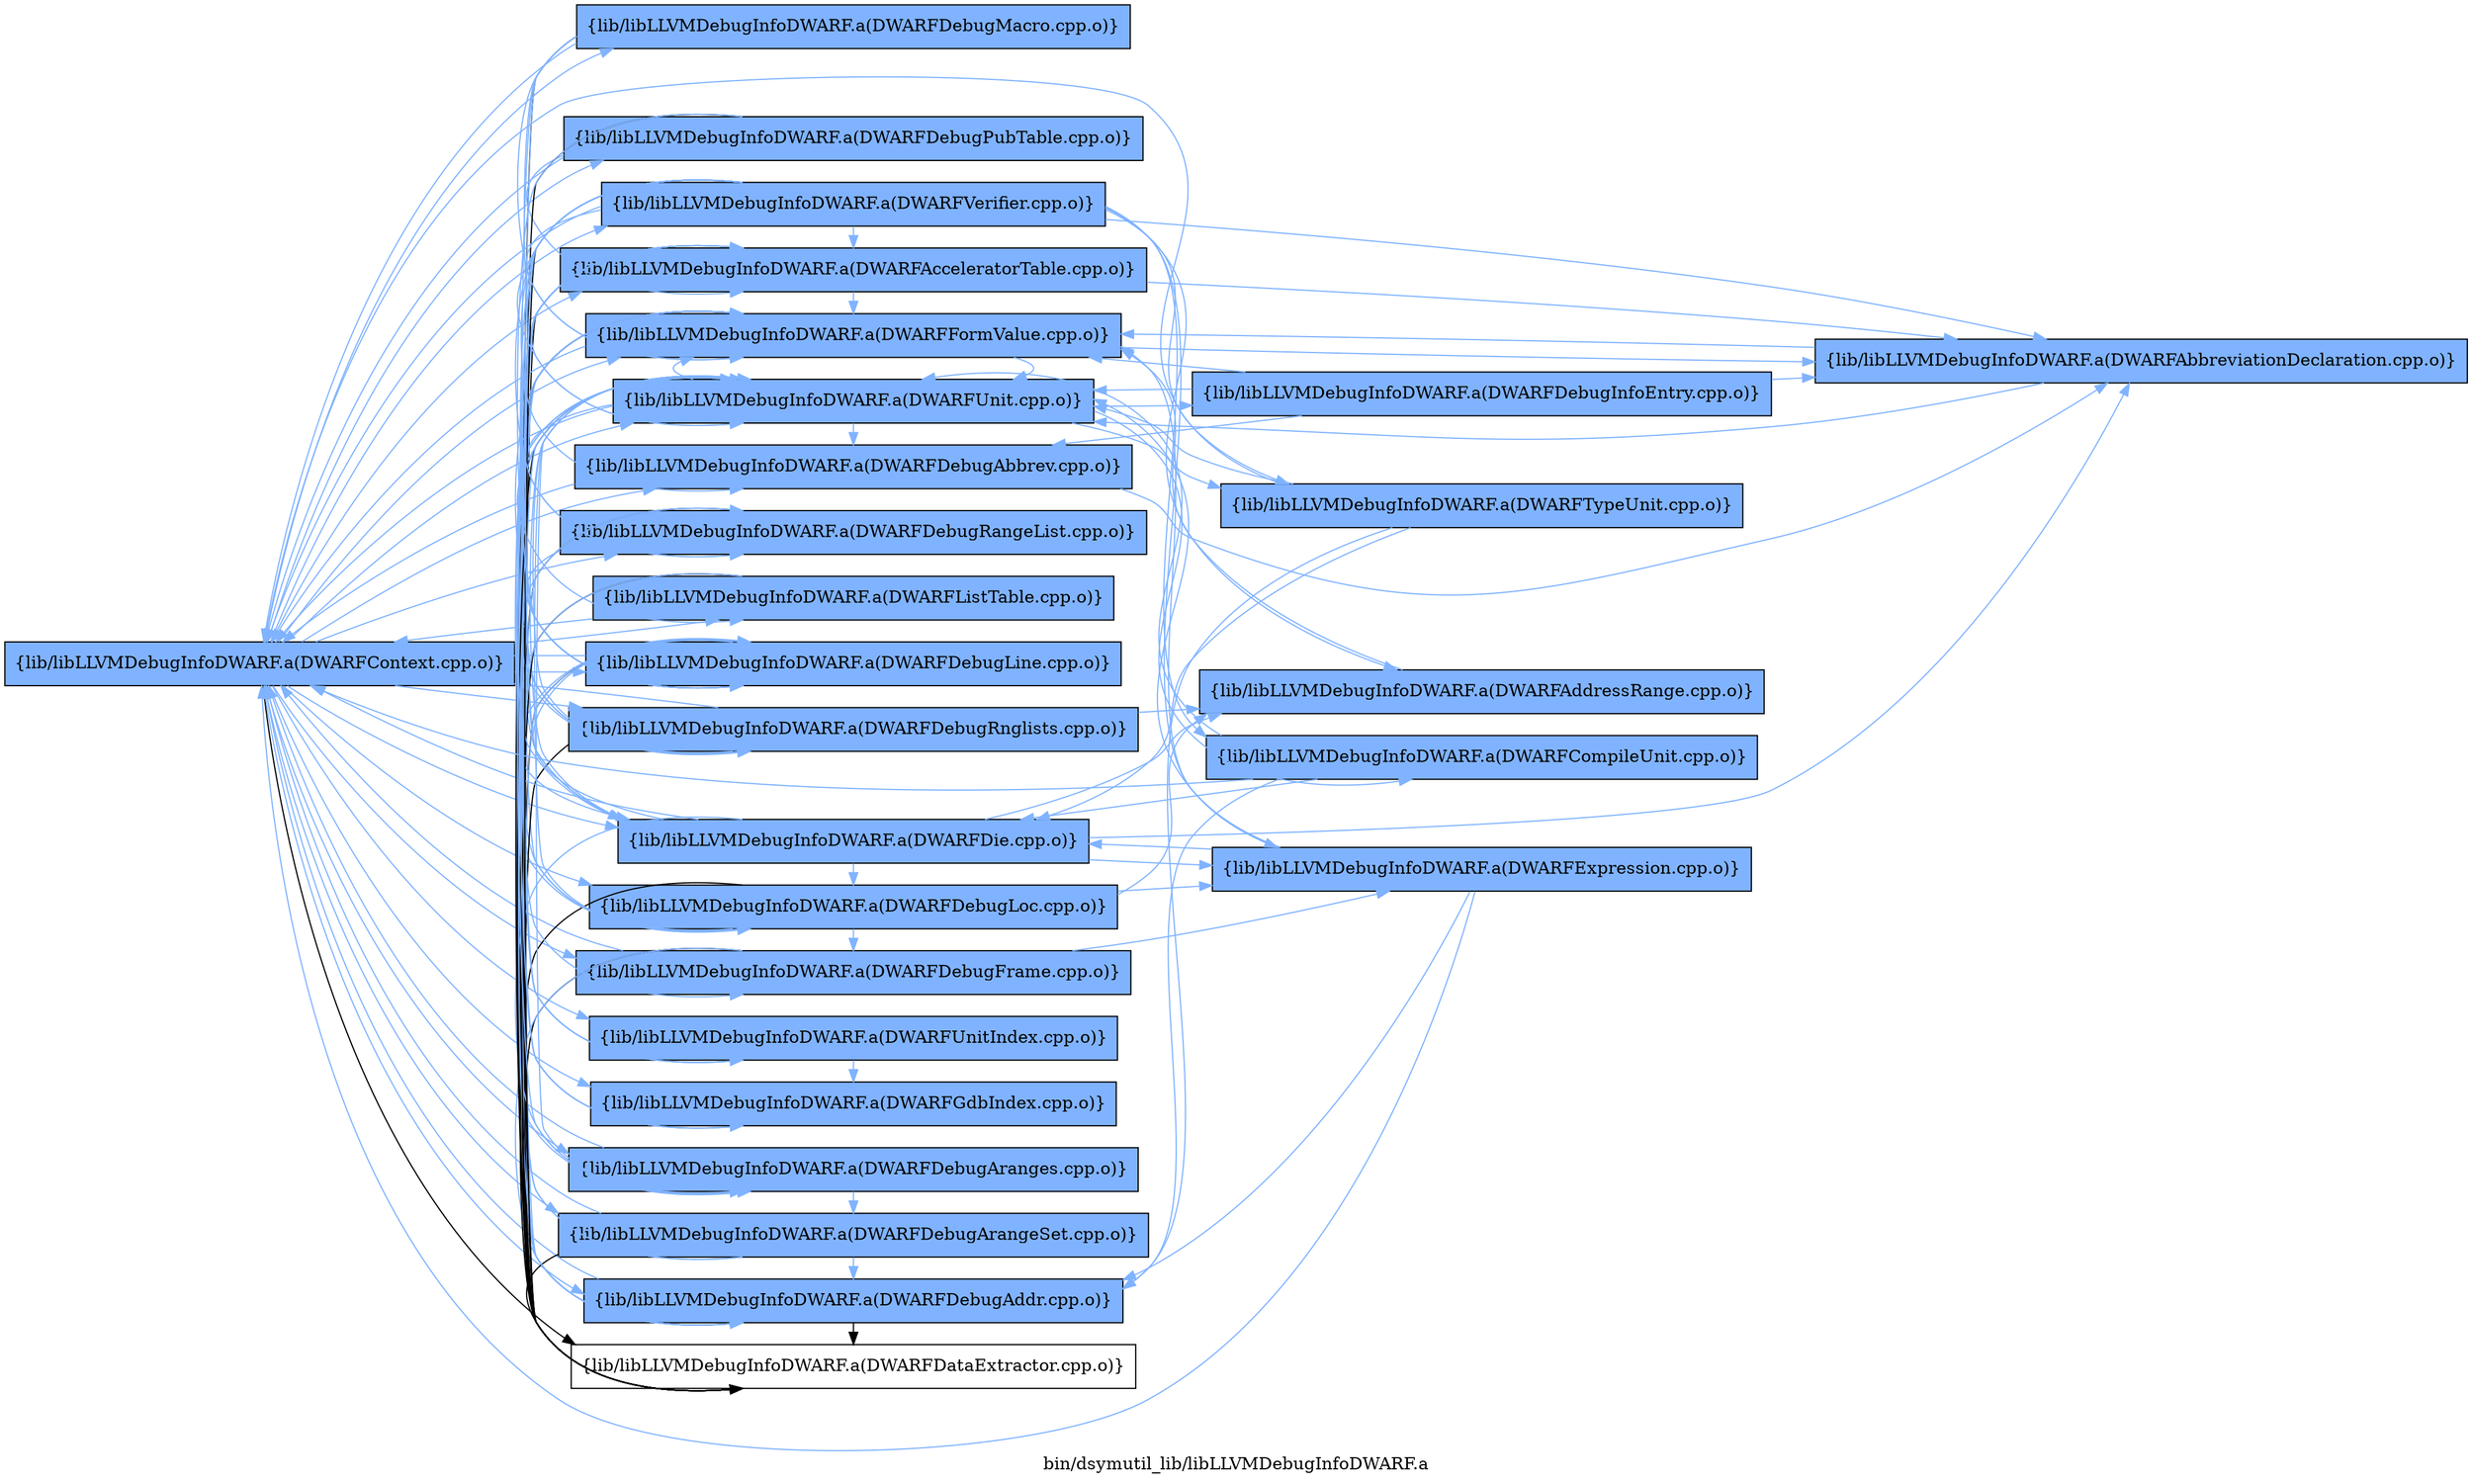 digraph "bin/dsymutil_lib/libLLVMDebugInfoDWARF.a" {
	label="bin/dsymutil_lib/libLLVMDebugInfoDWARF.a";
	rankdir=LR;
	{ rank=same; Node0x562b7e10b0b8;  }
	{ rank=same; Node0x562b7e10c198; Node0x562b7e10c9b8; Node0x562b7e10c328; Node0x562b7e10d4f8; Node0x562b7e10e0d8; Node0x562b7e10d868; Node0x562b7e0ec078; Node0x562b7e0ee198; Node0x562b7e0edc48; Node0x562b7e0ef548; Node0x562b7e0eed78; Node0x562b7e0ee698; Node0x562b7e10edf8; Node0x562b7e10f4d8; Node0x562b7e10dae8; Node0x562b7e0f4b38; Node0x562b7e0f5718; Node0x562b7e0f6438; Node0x562b7e0f5b28; Node0x562b7e0f7bf8;  }
	{ rank=same; Node0x562b7e10b0b8;  }
	{ rank=same; Node0x562b7e10c198; Node0x562b7e10c9b8; Node0x562b7e10c328; Node0x562b7e10d4f8; Node0x562b7e10e0d8; Node0x562b7e10d868; Node0x562b7e0ec078; Node0x562b7e0ee198; Node0x562b7e0edc48; Node0x562b7e0ef548; Node0x562b7e0eed78; Node0x562b7e0ee698; Node0x562b7e10edf8; Node0x562b7e10f4d8; Node0x562b7e10dae8; Node0x562b7e0f4b38; Node0x562b7e0f5718; Node0x562b7e0f6438; Node0x562b7e0f5b28; Node0x562b7e0f7bf8;  }

	Node0x562b7e10b0b8 [shape=record,shape=box,group=1,style=filled,fillcolor="0.600000 0.5 1",label="{lib/libLLVMDebugInfoDWARF.a(DWARFContext.cpp.o)}"];
	Node0x562b7e10b0b8 -> Node0x562b7e10c198[color="0.600000 0.5 1"];
	Node0x562b7e10b0b8 -> Node0x562b7e10c9b8;
	Node0x562b7e10b0b8 -> Node0x562b7e10c328[color="0.600000 0.5 1"];
	Node0x562b7e10b0b8 -> Node0x562b7e10d4f8[color="0.600000 0.5 1"];
	Node0x562b7e10b0b8 -> Node0x562b7e10e0d8[color="0.600000 0.5 1"];
	Node0x562b7e10b0b8 -> Node0x562b7e10d868[color="0.600000 0.5 1"];
	Node0x562b7e10b0b8 -> Node0x562b7e0ec078[color="0.600000 0.5 1"];
	Node0x562b7e10b0b8 -> Node0x562b7e0ee198[color="0.600000 0.5 1"];
	Node0x562b7e10b0b8 -> Node0x562b7e0edc48[color="0.600000 0.5 1"];
	Node0x562b7e10b0b8 -> Node0x562b7e0ef548[color="0.600000 0.5 1"];
	Node0x562b7e10b0b8 -> Node0x562b7e0eed78[color="0.600000 0.5 1"];
	Node0x562b7e10b0b8 -> Node0x562b7e0ee698[color="0.600000 0.5 1"];
	Node0x562b7e10b0b8 -> Node0x562b7e10edf8[color="0.600000 0.5 1"];
	Node0x562b7e10b0b8 -> Node0x562b7e10f4d8[color="0.600000 0.5 1"];
	Node0x562b7e10b0b8 -> Node0x562b7e10dae8[color="0.600000 0.5 1"];
	Node0x562b7e10b0b8 -> Node0x562b7e0f4b38[color="0.600000 0.5 1"];
	Node0x562b7e10b0b8 -> Node0x562b7e0f5718[color="0.600000 0.5 1"];
	Node0x562b7e10b0b8 -> Node0x562b7e0f6438[color="0.600000 0.5 1"];
	Node0x562b7e10b0b8 -> Node0x562b7e0f5b28[color="0.600000 0.5 1"];
	Node0x562b7e10b0b8 -> Node0x562b7e0f7bf8[color="0.600000 0.5 1"];
	Node0x562b7e10a758 [shape=record,shape=box,group=1,style=filled,fillcolor="0.600000 0.5 1",label="{lib/libLLVMDebugInfoDWARF.a(DWARFAbbreviationDeclaration.cpp.o)}"];
	Node0x562b7e10a758 -> Node0x562b7e10dae8[color="0.600000 0.5 1"];
	Node0x562b7e10a758 -> Node0x562b7e0f5b28[color="0.600000 0.5 1"];
	Node0x562b7e10f4d8 [shape=record,shape=box,group=1,style=filled,fillcolor="0.600000 0.5 1",label="{lib/libLLVMDebugInfoDWARF.a(DWARFDie.cpp.o)}"];
	Node0x562b7e10f4d8 -> Node0x562b7e10a758[color="0.600000 0.5 1"];
	Node0x562b7e10f4d8 -> Node0x562b7e10b0b8[color="0.600000 0.5 1"];
	Node0x562b7e10f4d8 -> Node0x562b7e10d868[color="0.600000 0.5 1"];
	Node0x562b7e10f4d8 -> Node0x562b7e0ee198[color="0.600000 0.5 1"];
	Node0x562b7e10f4d8 -> Node0x562b7e0edc48[color="0.600000 0.5 1"];
	Node0x562b7e10f4d8 -> Node0x562b7e0ed518[color="0.600000 0.5 1"];
	Node0x562b7e10f4d8 -> Node0x562b7e10fca8[color="0.600000 0.5 1"];
	Node0x562b7e10f4d8 -> Node0x562b7e10dae8[color="0.600000 0.5 1"];
	Node0x562b7e10f4d8 -> Node0x562b7e0f5b28[color="0.600000 0.5 1"];
	Node0x562b7e10dae8 [shape=record,shape=box,group=1,style=filled,fillcolor="0.600000 0.5 1",label="{lib/libLLVMDebugInfoDWARF.a(DWARFFormValue.cpp.o)}"];
	Node0x562b7e10dae8 -> Node0x562b7e10a758[color="0.600000 0.5 1"];
	Node0x562b7e10dae8 -> Node0x562b7e10b0b8[color="0.600000 0.5 1"];
	Node0x562b7e10dae8 -> Node0x562b7e10c9b8;
	Node0x562b7e10dae8 -> Node0x562b7e10d4f8[color="0.600000 0.5 1"];
	Node0x562b7e10dae8 -> Node0x562b7e0f5b28[color="0.600000 0.5 1"];
	Node0x562b7e0f5b28 [shape=record,shape=box,group=1,style=filled,fillcolor="0.600000 0.5 1",label="{lib/libLLVMDebugInfoDWARF.a(DWARFUnit.cpp.o)}"];
	Node0x562b7e0f5b28 -> Node0x562b7e10b0b8[color="0.600000 0.5 1"];
	Node0x562b7e0f5b28 -> Node0x562b7e10c9b8;
	Node0x562b7e0f5b28 -> Node0x562b7e10c328[color="0.600000 0.5 1"];
	Node0x562b7e0f5b28 -> Node0x562b7e10d868[color="0.600000 0.5 1"];
	Node0x562b7e0f5b28 -> Node0x562b7e0edc48[color="0.600000 0.5 1"];
	Node0x562b7e0f5b28 -> Node0x562b7e0ee698[color="0.600000 0.5 1"];
	Node0x562b7e0f5b28 -> Node0x562b7e10edf8[color="0.600000 0.5 1"];
	Node0x562b7e0f5b28 -> Node0x562b7e10f4d8[color="0.600000 0.5 1"];
	Node0x562b7e0f5b28 -> Node0x562b7e10dae8[color="0.600000 0.5 1"];
	Node0x562b7e0f5b28 -> Node0x562b7e0f5718[color="0.600000 0.5 1"];
	Node0x562b7e0f5b28 -> Node0x562b7e0f6438[color="0.600000 0.5 1"];
	Node0x562b7e0f5b28 -> Node0x562b7e0f67a8[color="0.600000 0.5 1"];
	Node0x562b7e0f5b28 -> Node0x562b7e0f7568[color="0.600000 0.5 1"];
	Node0x562b7e0f5b28 -> Node0x562b7e0f81e8[color="0.600000 0.5 1"];
	Node0x562b7e10fca8 [shape=record,shape=box,group=1,style=filled,fillcolor="0.600000 0.5 1",label="{lib/libLLVMDebugInfoDWARF.a(DWARFExpression.cpp.o)}"];
	Node0x562b7e10fca8 -> Node0x562b7e10b0b8[color="0.600000 0.5 1"];
	Node0x562b7e10fca8 -> Node0x562b7e10d4f8[color="0.600000 0.5 1"];
	Node0x562b7e10fca8 -> Node0x562b7e10f4d8[color="0.600000 0.5 1"];
	Node0x562b7e10fca8 -> Node0x562b7e10dae8[color="0.600000 0.5 1"];
	Node0x562b7e10fca8 -> Node0x562b7e0f5b28[color="0.600000 0.5 1"];
	Node0x562b7e10c198 [shape=record,shape=box,group=1,style=filled,fillcolor="0.600000 0.5 1",label="{lib/libLLVMDebugInfoDWARF.a(DWARFAcceleratorTable.cpp.o)}"];
	Node0x562b7e10c198 -> Node0x562b7e10a758[color="0.600000 0.5 1"];
	Node0x562b7e10c198 -> Node0x562b7e10c9b8;
	Node0x562b7e10c198 -> Node0x562b7e10dae8[color="0.600000 0.5 1"];
	Node0x562b7e10c9b8 [shape=record,shape=box,group=0,label="{lib/libLLVMDebugInfoDWARF.a(DWARFDataExtractor.cpp.o)}"];
	Node0x562b7e10c328 [shape=record,shape=box,group=1,style=filled,fillcolor="0.600000 0.5 1",label="{lib/libLLVMDebugInfoDWARF.a(DWARFDebugAbbrev.cpp.o)}"];
	Node0x562b7e10c328 -> Node0x562b7e10a758[color="0.600000 0.5 1"];
	Node0x562b7e10c328 -> Node0x562b7e10b0b8[color="0.600000 0.5 1"];
	Node0x562b7e10d4f8 [shape=record,shape=box,group=1,style=filled,fillcolor="0.600000 0.5 1",label="{lib/libLLVMDebugInfoDWARF.a(DWARFDebugAddr.cpp.o)}"];
	Node0x562b7e10d4f8 -> Node0x562b7e10b0b8[color="0.600000 0.5 1"];
	Node0x562b7e10d4f8 -> Node0x562b7e10c198[color="0.600000 0.5 1"];
	Node0x562b7e10d4f8 -> Node0x562b7e10c9b8;
	Node0x562b7e10e0d8 [shape=record,shape=box,group=1,style=filled,fillcolor="0.600000 0.5 1",label="{lib/libLLVMDebugInfoDWARF.a(DWARFDebugArangeSet.cpp.o)}"];
	Node0x562b7e10e0d8 -> Node0x562b7e10b0b8[color="0.600000 0.5 1"];
	Node0x562b7e10e0d8 -> Node0x562b7e10c198[color="0.600000 0.5 1"];
	Node0x562b7e10e0d8 -> Node0x562b7e10c9b8;
	Node0x562b7e10e0d8 -> Node0x562b7e10d4f8[color="0.600000 0.5 1"];
	Node0x562b7e10e0d8 -> Node0x562b7e10dae8[color="0.600000 0.5 1"];
	Node0x562b7e10d868 [shape=record,shape=box,group=1,style=filled,fillcolor="0.600000 0.5 1",label="{lib/libLLVMDebugInfoDWARF.a(DWARFDebugAranges.cpp.o)}"];
	Node0x562b7e10d868 -> Node0x562b7e10b0b8[color="0.600000 0.5 1"];
	Node0x562b7e10d868 -> Node0x562b7e10e0d8[color="0.600000 0.5 1"];
	Node0x562b7e10d868 -> Node0x562b7e0f5b28[color="0.600000 0.5 1"];
	Node0x562b7e0ec078 [shape=record,shape=box,group=1,style=filled,fillcolor="0.600000 0.5 1",label="{lib/libLLVMDebugInfoDWARF.a(DWARFDebugFrame.cpp.o)}"];
	Node0x562b7e0ec078 -> Node0x562b7e10b0b8[color="0.600000 0.5 1"];
	Node0x562b7e0ec078 -> Node0x562b7e10c9b8;
	Node0x562b7e0ec078 -> Node0x562b7e10d4f8[color="0.600000 0.5 1"];
	Node0x562b7e0ec078 -> Node0x562b7e10fca8[color="0.600000 0.5 1"];
	Node0x562b7e0ee198 [shape=record,shape=box,group=1,style=filled,fillcolor="0.600000 0.5 1",label="{lib/libLLVMDebugInfoDWARF.a(DWARFDebugLine.cpp.o)}"];
	Node0x562b7e0ee198 -> Node0x562b7e10b0b8[color="0.600000 0.5 1"];
	Node0x562b7e0ee198 -> Node0x562b7e10c198[color="0.600000 0.5 1"];
	Node0x562b7e0ee198 -> Node0x562b7e10c9b8;
	Node0x562b7e0ee198 -> Node0x562b7e10d4f8[color="0.600000 0.5 1"];
	Node0x562b7e0ee198 -> Node0x562b7e10f4d8[color="0.600000 0.5 1"];
	Node0x562b7e0ee198 -> Node0x562b7e10dae8[color="0.600000 0.5 1"];
	Node0x562b7e0ee198 -> Node0x562b7e0f5b28[color="0.600000 0.5 1"];
	Node0x562b7e0edc48 [shape=record,shape=box,group=1,style=filled,fillcolor="0.600000 0.5 1",label="{lib/libLLVMDebugInfoDWARF.a(DWARFDebugLoc.cpp.o)}"];
	Node0x562b7e0edc48 -> Node0x562b7e10c198[color="0.600000 0.5 1"];
	Node0x562b7e0edc48 -> Node0x562b7e10c9b8;
	Node0x562b7e0edc48 -> Node0x562b7e0ec078[color="0.600000 0.5 1"];
	Node0x562b7e0edc48 -> Node0x562b7e0ed518[color="0.600000 0.5 1"];
	Node0x562b7e0edc48 -> Node0x562b7e10fca8[color="0.600000 0.5 1"];
	Node0x562b7e0edc48 -> Node0x562b7e10dae8[color="0.600000 0.5 1"];
	Node0x562b7e0edc48 -> Node0x562b7e0f5b28[color="0.600000 0.5 1"];
	Node0x562b7e0ef548 [shape=record,shape=box,group=1,style=filled,fillcolor="0.600000 0.5 1",label="{lib/libLLVMDebugInfoDWARF.a(DWARFDebugMacro.cpp.o)}"];
	Node0x562b7e0ef548 -> Node0x562b7e10b0b8[color="0.600000 0.5 1"];
	Node0x562b7e0ef548 -> Node0x562b7e10c9b8;
	Node0x562b7e0ef548 -> Node0x562b7e10d4f8[color="0.600000 0.5 1"];
	Node0x562b7e0ef548 -> Node0x562b7e10f4d8[color="0.600000 0.5 1"];
	Node0x562b7e0ef548 -> Node0x562b7e10dae8[color="0.600000 0.5 1"];
	Node0x562b7e0ef548 -> Node0x562b7e0f5b28[color="0.600000 0.5 1"];
	Node0x562b7e0eed78 [shape=record,shape=box,group=1,style=filled,fillcolor="0.600000 0.5 1",label="{lib/libLLVMDebugInfoDWARF.a(DWARFDebugPubTable.cpp.o)}"];
	Node0x562b7e0eed78 -> Node0x562b7e10b0b8[color="0.600000 0.5 1"];
	Node0x562b7e0eed78 -> Node0x562b7e10c198[color="0.600000 0.5 1"];
	Node0x562b7e0eed78 -> Node0x562b7e10c9b8;
	Node0x562b7e0eed78 -> Node0x562b7e0ee198[color="0.600000 0.5 1"];
	Node0x562b7e0ee698 [shape=record,shape=box,group=1,style=filled,fillcolor="0.600000 0.5 1",label="{lib/libLLVMDebugInfoDWARF.a(DWARFDebugRangeList.cpp.o)}"];
	Node0x562b7e0ee698 -> Node0x562b7e10c9b8;
	Node0x562b7e0ee698 -> Node0x562b7e10d4f8[color="0.600000 0.5 1"];
	Node0x562b7e0ee698 -> Node0x562b7e0ee198[color="0.600000 0.5 1"];
	Node0x562b7e10edf8 [shape=record,shape=box,group=1,style=filled,fillcolor="0.600000 0.5 1",label="{lib/libLLVMDebugInfoDWARF.a(DWARFDebugRnglists.cpp.o)}"];
	Node0x562b7e10edf8 -> Node0x562b7e10b0b8[color="0.600000 0.5 1"];
	Node0x562b7e10edf8 -> Node0x562b7e10c198[color="0.600000 0.5 1"];
	Node0x562b7e10edf8 -> Node0x562b7e10c9b8;
	Node0x562b7e10edf8 -> Node0x562b7e0ed518[color="0.600000 0.5 1"];
	Node0x562b7e10edf8 -> Node0x562b7e0ee698[color="0.600000 0.5 1"];
	Node0x562b7e10edf8 -> Node0x562b7e10dae8[color="0.600000 0.5 1"];
	Node0x562b7e10edf8 -> Node0x562b7e0f5b28[color="0.600000 0.5 1"];
	Node0x562b7e0f4b38 [shape=record,shape=box,group=1,style=filled,fillcolor="0.600000 0.5 1",label="{lib/libLLVMDebugInfoDWARF.a(DWARFGdbIndex.cpp.o)}"];
	Node0x562b7e0f4b38 -> Node0x562b7e10c198[color="0.600000 0.5 1"];
	Node0x562b7e0f4b38 -> Node0x562b7e10dae8[color="0.600000 0.5 1"];
	Node0x562b7e0f5718 [shape=record,shape=box,group=1,style=filled,fillcolor="0.600000 0.5 1",label="{lib/libLLVMDebugInfoDWARF.a(DWARFListTable.cpp.o)}"];
	Node0x562b7e0f5718 -> Node0x562b7e10b0b8[color="0.600000 0.5 1"];
	Node0x562b7e0f5718 -> Node0x562b7e10c9b8;
	Node0x562b7e0f5718 -> Node0x562b7e0ec078[color="0.600000 0.5 1"];
	Node0x562b7e0f6438 [shape=record,shape=box,group=1,style=filled,fillcolor="0.600000 0.5 1",label="{lib/libLLVMDebugInfoDWARF.a(DWARFUnitIndex.cpp.o)}"];
	Node0x562b7e0f6438 -> Node0x562b7e10c198[color="0.600000 0.5 1"];
	Node0x562b7e0f6438 -> Node0x562b7e10dae8[color="0.600000 0.5 1"];
	Node0x562b7e0f6438 -> Node0x562b7e0f4b38[color="0.600000 0.5 1"];
	Node0x562b7e0f7bf8 [shape=record,shape=box,group=1,style=filled,fillcolor="0.600000 0.5 1",label="{lib/libLLVMDebugInfoDWARF.a(DWARFVerifier.cpp.o)}"];
	Node0x562b7e0f7bf8 -> Node0x562b7e10a758[color="0.600000 0.5 1"];
	Node0x562b7e0f7bf8 -> Node0x562b7e10b0b8[color="0.600000 0.5 1"];
	Node0x562b7e0f7bf8 -> Node0x562b7e10c198[color="0.600000 0.5 1"];
	Node0x562b7e0f7bf8 -> Node0x562b7e10c9b8;
	Node0x562b7e0f7bf8 -> Node0x562b7e10c328[color="0.600000 0.5 1"];
	Node0x562b7e0f7bf8 -> Node0x562b7e10d868[color="0.600000 0.5 1"];
	Node0x562b7e0f7bf8 -> Node0x562b7e0ee198[color="0.600000 0.5 1"];
	Node0x562b7e0f7bf8 -> Node0x562b7e0ed518[color="0.600000 0.5 1"];
	Node0x562b7e0f7bf8 -> Node0x562b7e0ee698[color="0.600000 0.5 1"];
	Node0x562b7e0f7bf8 -> Node0x562b7e10f4d8[color="0.600000 0.5 1"];
	Node0x562b7e0f7bf8 -> Node0x562b7e10fca8[color="0.600000 0.5 1"];
	Node0x562b7e0f7bf8 -> Node0x562b7e10dae8[color="0.600000 0.5 1"];
	Node0x562b7e0f7bf8 -> Node0x562b7e0f4b38[color="0.600000 0.5 1"];
	Node0x562b7e0f7bf8 -> Node0x562b7e0f5b28[color="0.600000 0.5 1"];
	Node0x562b7e0f7bf8 -> Node0x562b7e0f7568[color="0.600000 0.5 1"];
	Node0x562b7e0f7bf8 -> Node0x562b7e0f81e8[color="0.600000 0.5 1"];
	Node0x562b7e0ed518 [shape=record,shape=box,group=1,style=filled,fillcolor="0.600000 0.5 1",label="{lib/libLLVMDebugInfoDWARF.a(DWARFAddressRange.cpp.o)}"];
	Node0x562b7e0ed518 -> Node0x562b7e10dae8[color="0.600000 0.5 1"];
	Node0x562b7e0f67a8 [shape=record,shape=box,group=1,style=filled,fillcolor="0.600000 0.5 1",label="{lib/libLLVMDebugInfoDWARF.a(DWARFDebugInfoEntry.cpp.o)}"];
	Node0x562b7e0f67a8 -> Node0x562b7e10a758[color="0.600000 0.5 1"];
	Node0x562b7e0f67a8 -> Node0x562b7e10c328[color="0.600000 0.5 1"];
	Node0x562b7e0f67a8 -> Node0x562b7e10dae8[color="0.600000 0.5 1"];
	Node0x562b7e0f67a8 -> Node0x562b7e0f5b28[color="0.600000 0.5 1"];
	Node0x562b7e0f7568 [shape=record,shape=box,group=1,style=filled,fillcolor="0.600000 0.5 1",label="{lib/libLLVMDebugInfoDWARF.a(DWARFTypeUnit.cpp.o)}"];
	Node0x562b7e0f7568 -> Node0x562b7e10b0b8[color="0.600000 0.5 1"];
	Node0x562b7e0f7568 -> Node0x562b7e10d4f8[color="0.600000 0.5 1"];
	Node0x562b7e0f7568 -> Node0x562b7e10f4d8[color="0.600000 0.5 1"];
	Node0x562b7e0f7568 -> Node0x562b7e0f5b28[color="0.600000 0.5 1"];
	Node0x562b7e0f81e8 [shape=record,shape=box,group=1,style=filled,fillcolor="0.600000 0.5 1",label="{lib/libLLVMDebugInfoDWARF.a(DWARFCompileUnit.cpp.o)}"];
	Node0x562b7e0f81e8 -> Node0x562b7e10b0b8[color="0.600000 0.5 1"];
	Node0x562b7e0f81e8 -> Node0x562b7e10d4f8[color="0.600000 0.5 1"];
	Node0x562b7e0f81e8 -> Node0x562b7e10f4d8[color="0.600000 0.5 1"];
	Node0x562b7e0f81e8 -> Node0x562b7e0f5b28[color="0.600000 0.5 1"];
}
